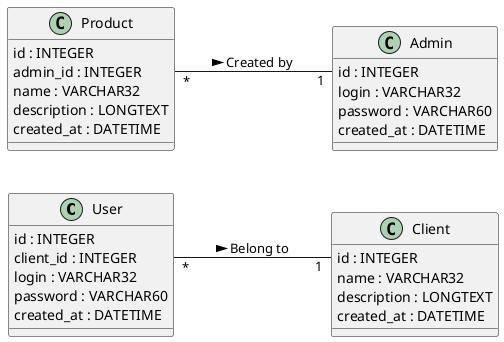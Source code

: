 @startuml
'https://plantuml.com/class-diagram

left to right direction

class User {
  id : INTEGER
  client_id : INTEGER
  login : VARCHAR32
  password : VARCHAR60
  created_at : DATETIME
}
class Client{
  id : INTEGER
  name : VARCHAR32
  description : LONGTEXT
  created_at : DATETIME
 }
class Admin{
  id : INTEGER
  login : VARCHAR32
  password : VARCHAR60
  created_at : DATETIME
}
class Product{
  id : INTEGER
  admin_id : INTEGER
  name : VARCHAR32
  description : LONGTEXT
  created_at : DATETIME
}

User::client_id "*" -- "1" Client::id : Belong to >
Product::admin_id "*" -- "1" Admin::id : Created by >

@enduml